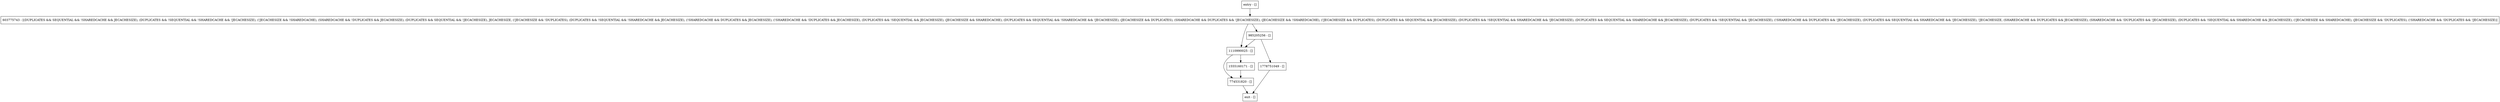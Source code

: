 digraph finishLock {
node [shape=record];
entry [label="entry - []"];
exit [label="exit - []"];
1778751049 [label="1778751049 - []"];
1110990025 [label="1110990025 - []"];
774531820 [label="774531820 - []"];
603775743 [label="603775743 - [(DUPLICATES && SEQUENTIAL && !SHAREDCACHE && JECACHESIZE), (DUPLICATES && !SEQUENTIAL && !SHAREDCACHE && !JECACHESIZE), (!JECACHESIZE && !SHAREDCACHE), (SHAREDCACHE && !DUPLICATES && JECACHESIZE), (DUPLICATES && SEQUENTIAL && !JECACHESIZE), JECACHESIZE, (!JECACHESIZE && !DUPLICATES), (DUPLICATES && !SEQUENTIAL && !SHAREDCACHE && JECACHESIZE), (!SHAREDCACHE && DUPLICATES && JECACHESIZE), (!SHAREDCACHE && !DUPLICATES && JECACHESIZE), (DUPLICATES && !SEQUENTIAL && JECACHESIZE), (JECACHESIZE && SHAREDCACHE), (DUPLICATES && SEQUENTIAL && !SHAREDCACHE && !JECACHESIZE), (JECACHESIZE && DUPLICATES), (SHAREDCACHE && DUPLICATES && !JECACHESIZE), (JECACHESIZE && !SHAREDCACHE), (!JECACHESIZE && DUPLICATES), (DUPLICATES && SEQUENTIAL && JECACHESIZE), (DUPLICATES && !SEQUENTIAL && SHAREDCACHE && !JECACHESIZE), (DUPLICATES && SEQUENTIAL && SHAREDCACHE && JECACHESIZE), (DUPLICATES && !SEQUENTIAL && !JECACHESIZE), (!SHAREDCACHE && DUPLICATES && !JECACHESIZE), (DUPLICATES && SEQUENTIAL && SHAREDCACHE && !JECACHESIZE), !JECACHESIZE, (SHAREDCACHE && DUPLICATES && JECACHESIZE), (SHAREDCACHE && !DUPLICATES && !JECACHESIZE), (DUPLICATES && !SEQUENTIAL && SHAREDCACHE && JECACHESIZE), (!JECACHESIZE && SHAREDCACHE), (JECACHESIZE && !DUPLICATES), (!SHAREDCACHE && !DUPLICATES && !JECACHESIZE)]"];
985205256 [label="985205256 - []"];
1555160171 [label="1555160171 - []"];
entry;
exit;
entry -> 603775743;
1778751049 -> exit;
1110990025 -> 774531820;
1110990025 -> 1555160171;
774531820 -> exit;
603775743 -> 1110990025;
603775743 -> 985205256;
985205256 -> 1778751049;
985205256 -> 1110990025;
1555160171 -> 774531820;
}
